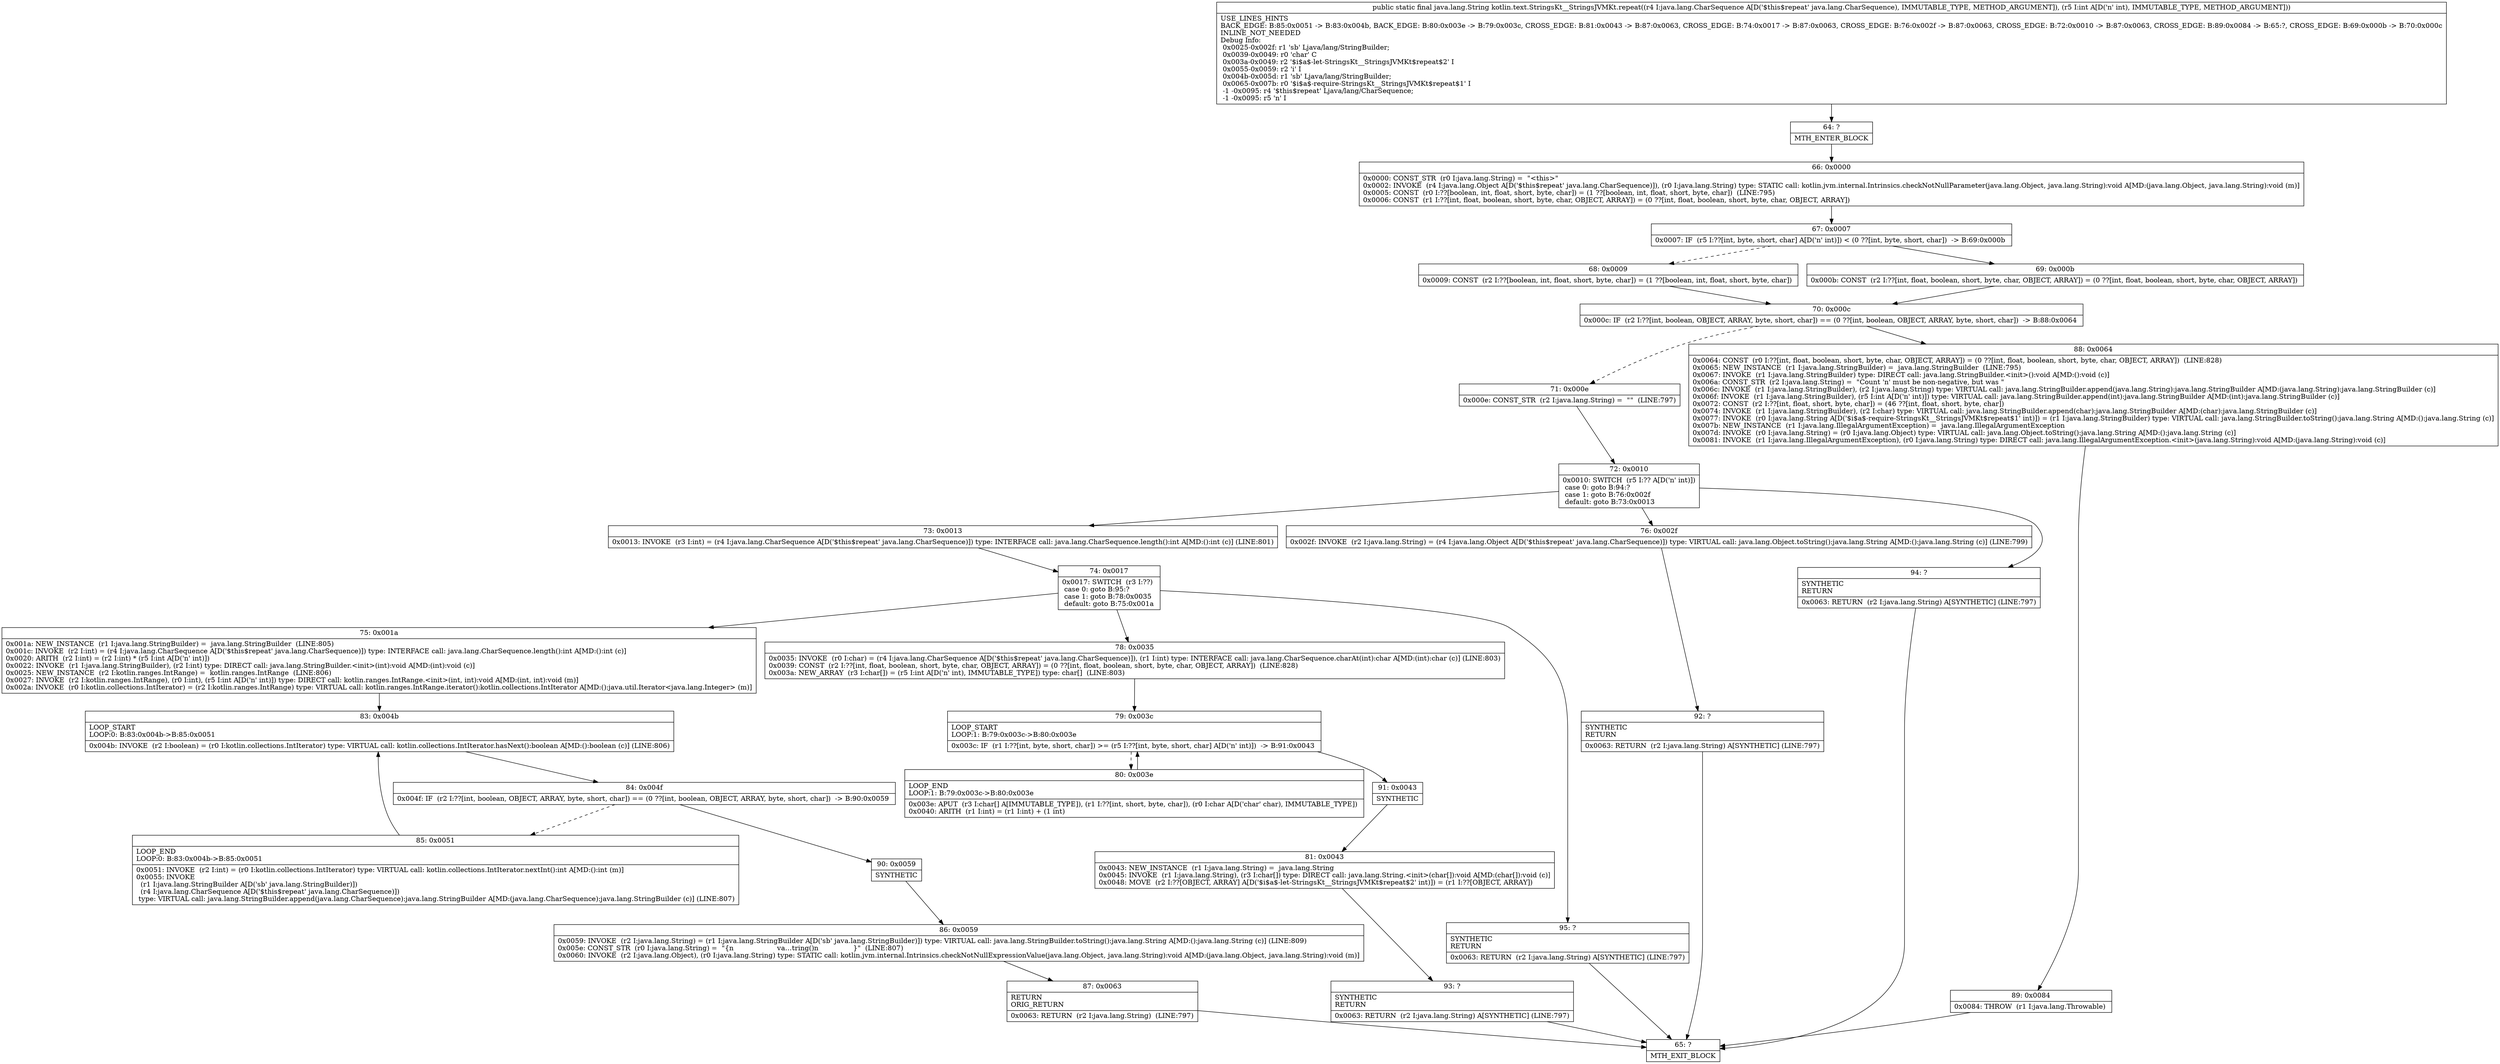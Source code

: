 digraph "CFG forkotlin.text.StringsKt__StringsJVMKt.repeat(Ljava\/lang\/CharSequence;I)Ljava\/lang\/String;" {
Node_64 [shape=record,label="{64\:\ ?|MTH_ENTER_BLOCK\l}"];
Node_66 [shape=record,label="{66\:\ 0x0000|0x0000: CONST_STR  (r0 I:java.lang.String) =  \"\<this\>\" \l0x0002: INVOKE  (r4 I:java.lang.Object A[D('$this$repeat' java.lang.CharSequence)]), (r0 I:java.lang.String) type: STATIC call: kotlin.jvm.internal.Intrinsics.checkNotNullParameter(java.lang.Object, java.lang.String):void A[MD:(java.lang.Object, java.lang.String):void (m)]\l0x0005: CONST  (r0 I:??[boolean, int, float, short, byte, char]) = (1 ??[boolean, int, float, short, byte, char])  (LINE:795)\l0x0006: CONST  (r1 I:??[int, float, boolean, short, byte, char, OBJECT, ARRAY]) = (0 ??[int, float, boolean, short, byte, char, OBJECT, ARRAY]) \l}"];
Node_67 [shape=record,label="{67\:\ 0x0007|0x0007: IF  (r5 I:??[int, byte, short, char] A[D('n' int)]) \< (0 ??[int, byte, short, char])  \-\> B:69:0x000b \l}"];
Node_68 [shape=record,label="{68\:\ 0x0009|0x0009: CONST  (r2 I:??[boolean, int, float, short, byte, char]) = (1 ??[boolean, int, float, short, byte, char]) \l}"];
Node_70 [shape=record,label="{70\:\ 0x000c|0x000c: IF  (r2 I:??[int, boolean, OBJECT, ARRAY, byte, short, char]) == (0 ??[int, boolean, OBJECT, ARRAY, byte, short, char])  \-\> B:88:0x0064 \l}"];
Node_71 [shape=record,label="{71\:\ 0x000e|0x000e: CONST_STR  (r2 I:java.lang.String) =  \"\"  (LINE:797)\l}"];
Node_72 [shape=record,label="{72\:\ 0x0010|0x0010: SWITCH  (r5 I:?? A[D('n' int)])\l case 0: goto B:94:?\l case 1: goto B:76:0x002f\l default: goto B:73:0x0013 \l}"];
Node_73 [shape=record,label="{73\:\ 0x0013|0x0013: INVOKE  (r3 I:int) = (r4 I:java.lang.CharSequence A[D('$this$repeat' java.lang.CharSequence)]) type: INTERFACE call: java.lang.CharSequence.length():int A[MD:():int (c)] (LINE:801)\l}"];
Node_74 [shape=record,label="{74\:\ 0x0017|0x0017: SWITCH  (r3 I:??)\l case 0: goto B:95:?\l case 1: goto B:78:0x0035\l default: goto B:75:0x001a \l}"];
Node_75 [shape=record,label="{75\:\ 0x001a|0x001a: NEW_INSTANCE  (r1 I:java.lang.StringBuilder) =  java.lang.StringBuilder  (LINE:805)\l0x001c: INVOKE  (r2 I:int) = (r4 I:java.lang.CharSequence A[D('$this$repeat' java.lang.CharSequence)]) type: INTERFACE call: java.lang.CharSequence.length():int A[MD:():int (c)]\l0x0020: ARITH  (r2 I:int) = (r2 I:int) * (r5 I:int A[D('n' int)]) \l0x0022: INVOKE  (r1 I:java.lang.StringBuilder), (r2 I:int) type: DIRECT call: java.lang.StringBuilder.\<init\>(int):void A[MD:(int):void (c)]\l0x0025: NEW_INSTANCE  (r2 I:kotlin.ranges.IntRange) =  kotlin.ranges.IntRange  (LINE:806)\l0x0027: INVOKE  (r2 I:kotlin.ranges.IntRange), (r0 I:int), (r5 I:int A[D('n' int)]) type: DIRECT call: kotlin.ranges.IntRange.\<init\>(int, int):void A[MD:(int, int):void (m)]\l0x002a: INVOKE  (r0 I:kotlin.collections.IntIterator) = (r2 I:kotlin.ranges.IntRange) type: VIRTUAL call: kotlin.ranges.IntRange.iterator():kotlin.collections.IntIterator A[MD:():java.util.Iterator\<java.lang.Integer\> (m)]\l}"];
Node_83 [shape=record,label="{83\:\ 0x004b|LOOP_START\lLOOP:0: B:83:0x004b\-\>B:85:0x0051\l|0x004b: INVOKE  (r2 I:boolean) = (r0 I:kotlin.collections.IntIterator) type: VIRTUAL call: kotlin.collections.IntIterator.hasNext():boolean A[MD:():boolean (c)] (LINE:806)\l}"];
Node_84 [shape=record,label="{84\:\ 0x004f|0x004f: IF  (r2 I:??[int, boolean, OBJECT, ARRAY, byte, short, char]) == (0 ??[int, boolean, OBJECT, ARRAY, byte, short, char])  \-\> B:90:0x0059 \l}"];
Node_85 [shape=record,label="{85\:\ 0x0051|LOOP_END\lLOOP:0: B:83:0x004b\-\>B:85:0x0051\l|0x0051: INVOKE  (r2 I:int) = (r0 I:kotlin.collections.IntIterator) type: VIRTUAL call: kotlin.collections.IntIterator.nextInt():int A[MD:():int (m)]\l0x0055: INVOKE  \l  (r1 I:java.lang.StringBuilder A[D('sb' java.lang.StringBuilder)])\l  (r4 I:java.lang.CharSequence A[D('$this$repeat' java.lang.CharSequence)])\l type: VIRTUAL call: java.lang.StringBuilder.append(java.lang.CharSequence):java.lang.StringBuilder A[MD:(java.lang.CharSequence):java.lang.StringBuilder (c)] (LINE:807)\l}"];
Node_90 [shape=record,label="{90\:\ 0x0059|SYNTHETIC\l}"];
Node_86 [shape=record,label="{86\:\ 0x0059|0x0059: INVOKE  (r2 I:java.lang.String) = (r1 I:java.lang.StringBuilder A[D('sb' java.lang.StringBuilder)]) type: VIRTUAL call: java.lang.StringBuilder.toString():java.lang.String A[MD:():java.lang.String (c)] (LINE:809)\l0x005e: CONST_STR  (r0 I:java.lang.String) =  \"\{n                    va…tring()n                \}\"  (LINE:807)\l0x0060: INVOKE  (r2 I:java.lang.Object), (r0 I:java.lang.String) type: STATIC call: kotlin.jvm.internal.Intrinsics.checkNotNullExpressionValue(java.lang.Object, java.lang.String):void A[MD:(java.lang.Object, java.lang.String):void (m)]\l}"];
Node_87 [shape=record,label="{87\:\ 0x0063|RETURN\lORIG_RETURN\l|0x0063: RETURN  (r2 I:java.lang.String)  (LINE:797)\l}"];
Node_65 [shape=record,label="{65\:\ ?|MTH_EXIT_BLOCK\l}"];
Node_78 [shape=record,label="{78\:\ 0x0035|0x0035: INVOKE  (r0 I:char) = (r4 I:java.lang.CharSequence A[D('$this$repeat' java.lang.CharSequence)]), (r1 I:int) type: INTERFACE call: java.lang.CharSequence.charAt(int):char A[MD:(int):char (c)] (LINE:803)\l0x0039: CONST  (r2 I:??[int, float, boolean, short, byte, char, OBJECT, ARRAY]) = (0 ??[int, float, boolean, short, byte, char, OBJECT, ARRAY])  (LINE:828)\l0x003a: NEW_ARRAY  (r3 I:char[]) = (r5 I:int A[D('n' int), IMMUTABLE_TYPE]) type: char[]  (LINE:803)\l}"];
Node_79 [shape=record,label="{79\:\ 0x003c|LOOP_START\lLOOP:1: B:79:0x003c\-\>B:80:0x003e\l|0x003c: IF  (r1 I:??[int, byte, short, char]) \>= (r5 I:??[int, byte, short, char] A[D('n' int)])  \-\> B:91:0x0043 \l}"];
Node_80 [shape=record,label="{80\:\ 0x003e|LOOP_END\lLOOP:1: B:79:0x003c\-\>B:80:0x003e\l|0x003e: APUT  (r3 I:char[] A[IMMUTABLE_TYPE]), (r1 I:??[int, short, byte, char]), (r0 I:char A[D('char' char), IMMUTABLE_TYPE]) \l0x0040: ARITH  (r1 I:int) = (r1 I:int) + (1 int) \l}"];
Node_91 [shape=record,label="{91\:\ 0x0043|SYNTHETIC\l}"];
Node_81 [shape=record,label="{81\:\ 0x0043|0x0043: NEW_INSTANCE  (r1 I:java.lang.String) =  java.lang.String \l0x0045: INVOKE  (r1 I:java.lang.String), (r3 I:char[]) type: DIRECT call: java.lang.String.\<init\>(char[]):void A[MD:(char[]):void (c)]\l0x0048: MOVE  (r2 I:??[OBJECT, ARRAY] A[D('$i$a$\-let\-StringsKt__StringsJVMKt$repeat$2' int)]) = (r1 I:??[OBJECT, ARRAY]) \l}"];
Node_93 [shape=record,label="{93\:\ ?|SYNTHETIC\lRETURN\l|0x0063: RETURN  (r2 I:java.lang.String) A[SYNTHETIC] (LINE:797)\l}"];
Node_95 [shape=record,label="{95\:\ ?|SYNTHETIC\lRETURN\l|0x0063: RETURN  (r2 I:java.lang.String) A[SYNTHETIC] (LINE:797)\l}"];
Node_76 [shape=record,label="{76\:\ 0x002f|0x002f: INVOKE  (r2 I:java.lang.String) = (r4 I:java.lang.Object A[D('$this$repeat' java.lang.CharSequence)]) type: VIRTUAL call: java.lang.Object.toString():java.lang.String A[MD:():java.lang.String (c)] (LINE:799)\l}"];
Node_92 [shape=record,label="{92\:\ ?|SYNTHETIC\lRETURN\l|0x0063: RETURN  (r2 I:java.lang.String) A[SYNTHETIC] (LINE:797)\l}"];
Node_94 [shape=record,label="{94\:\ ?|SYNTHETIC\lRETURN\l|0x0063: RETURN  (r2 I:java.lang.String) A[SYNTHETIC] (LINE:797)\l}"];
Node_88 [shape=record,label="{88\:\ 0x0064|0x0064: CONST  (r0 I:??[int, float, boolean, short, byte, char, OBJECT, ARRAY]) = (0 ??[int, float, boolean, short, byte, char, OBJECT, ARRAY])  (LINE:828)\l0x0065: NEW_INSTANCE  (r1 I:java.lang.StringBuilder) =  java.lang.StringBuilder  (LINE:795)\l0x0067: INVOKE  (r1 I:java.lang.StringBuilder) type: DIRECT call: java.lang.StringBuilder.\<init\>():void A[MD:():void (c)]\l0x006a: CONST_STR  (r2 I:java.lang.String) =  \"Count 'n' must be non\-negative, but was \" \l0x006c: INVOKE  (r1 I:java.lang.StringBuilder), (r2 I:java.lang.String) type: VIRTUAL call: java.lang.StringBuilder.append(java.lang.String):java.lang.StringBuilder A[MD:(java.lang.String):java.lang.StringBuilder (c)]\l0x006f: INVOKE  (r1 I:java.lang.StringBuilder), (r5 I:int A[D('n' int)]) type: VIRTUAL call: java.lang.StringBuilder.append(int):java.lang.StringBuilder A[MD:(int):java.lang.StringBuilder (c)]\l0x0072: CONST  (r2 I:??[int, float, short, byte, char]) = (46 ??[int, float, short, byte, char]) \l0x0074: INVOKE  (r1 I:java.lang.StringBuilder), (r2 I:char) type: VIRTUAL call: java.lang.StringBuilder.append(char):java.lang.StringBuilder A[MD:(char):java.lang.StringBuilder (c)]\l0x0077: INVOKE  (r0 I:java.lang.String A[D('$i$a$\-require\-StringsKt__StringsJVMKt$repeat$1' int)]) = (r1 I:java.lang.StringBuilder) type: VIRTUAL call: java.lang.StringBuilder.toString():java.lang.String A[MD:():java.lang.String (c)]\l0x007b: NEW_INSTANCE  (r1 I:java.lang.IllegalArgumentException) =  java.lang.IllegalArgumentException \l0x007d: INVOKE  (r0 I:java.lang.String) = (r0 I:java.lang.Object) type: VIRTUAL call: java.lang.Object.toString():java.lang.String A[MD:():java.lang.String (c)]\l0x0081: INVOKE  (r1 I:java.lang.IllegalArgumentException), (r0 I:java.lang.String) type: DIRECT call: java.lang.IllegalArgumentException.\<init\>(java.lang.String):void A[MD:(java.lang.String):void (c)]\l}"];
Node_89 [shape=record,label="{89\:\ 0x0084|0x0084: THROW  (r1 I:java.lang.Throwable) \l}"];
Node_69 [shape=record,label="{69\:\ 0x000b|0x000b: CONST  (r2 I:??[int, float, boolean, short, byte, char, OBJECT, ARRAY]) = (0 ??[int, float, boolean, short, byte, char, OBJECT, ARRAY]) \l}"];
MethodNode[shape=record,label="{public static final java.lang.String kotlin.text.StringsKt__StringsJVMKt.repeat((r4 I:java.lang.CharSequence A[D('$this$repeat' java.lang.CharSequence), IMMUTABLE_TYPE, METHOD_ARGUMENT]), (r5 I:int A[D('n' int), IMMUTABLE_TYPE, METHOD_ARGUMENT]))  | USE_LINES_HINTS\lBACK_EDGE: B:85:0x0051 \-\> B:83:0x004b, BACK_EDGE: B:80:0x003e \-\> B:79:0x003c, CROSS_EDGE: B:81:0x0043 \-\> B:87:0x0063, CROSS_EDGE: B:74:0x0017 \-\> B:87:0x0063, CROSS_EDGE: B:76:0x002f \-\> B:87:0x0063, CROSS_EDGE: B:72:0x0010 \-\> B:87:0x0063, CROSS_EDGE: B:89:0x0084 \-\> B:65:?, CROSS_EDGE: B:69:0x000b \-\> B:70:0x000c\lINLINE_NOT_NEEDED\lDebug Info:\l  0x0025\-0x002f: r1 'sb' Ljava\/lang\/StringBuilder;\l  0x0039\-0x0049: r0 'char' C\l  0x003a\-0x0049: r2 '$i$a$\-let\-StringsKt__StringsJVMKt$repeat$2' I\l  0x0055\-0x0059: r2 'i' I\l  0x004b\-0x005d: r1 'sb' Ljava\/lang\/StringBuilder;\l  0x0065\-0x007b: r0 '$i$a$\-require\-StringsKt__StringsJVMKt$repeat$1' I\l  \-1 \-0x0095: r4 '$this$repeat' Ljava\/lang\/CharSequence;\l  \-1 \-0x0095: r5 'n' I\l}"];
MethodNode -> Node_64;Node_64 -> Node_66;
Node_66 -> Node_67;
Node_67 -> Node_68[style=dashed];
Node_67 -> Node_69;
Node_68 -> Node_70;
Node_70 -> Node_71[style=dashed];
Node_70 -> Node_88;
Node_71 -> Node_72;
Node_72 -> Node_73;
Node_72 -> Node_76;
Node_72 -> Node_94;
Node_73 -> Node_74;
Node_74 -> Node_75;
Node_74 -> Node_78;
Node_74 -> Node_95;
Node_75 -> Node_83;
Node_83 -> Node_84;
Node_84 -> Node_85[style=dashed];
Node_84 -> Node_90;
Node_85 -> Node_83;
Node_90 -> Node_86;
Node_86 -> Node_87;
Node_87 -> Node_65;
Node_78 -> Node_79;
Node_79 -> Node_80[style=dashed];
Node_79 -> Node_91;
Node_80 -> Node_79;
Node_91 -> Node_81;
Node_81 -> Node_93;
Node_93 -> Node_65;
Node_95 -> Node_65;
Node_76 -> Node_92;
Node_92 -> Node_65;
Node_94 -> Node_65;
Node_88 -> Node_89;
Node_89 -> Node_65;
Node_69 -> Node_70;
}

